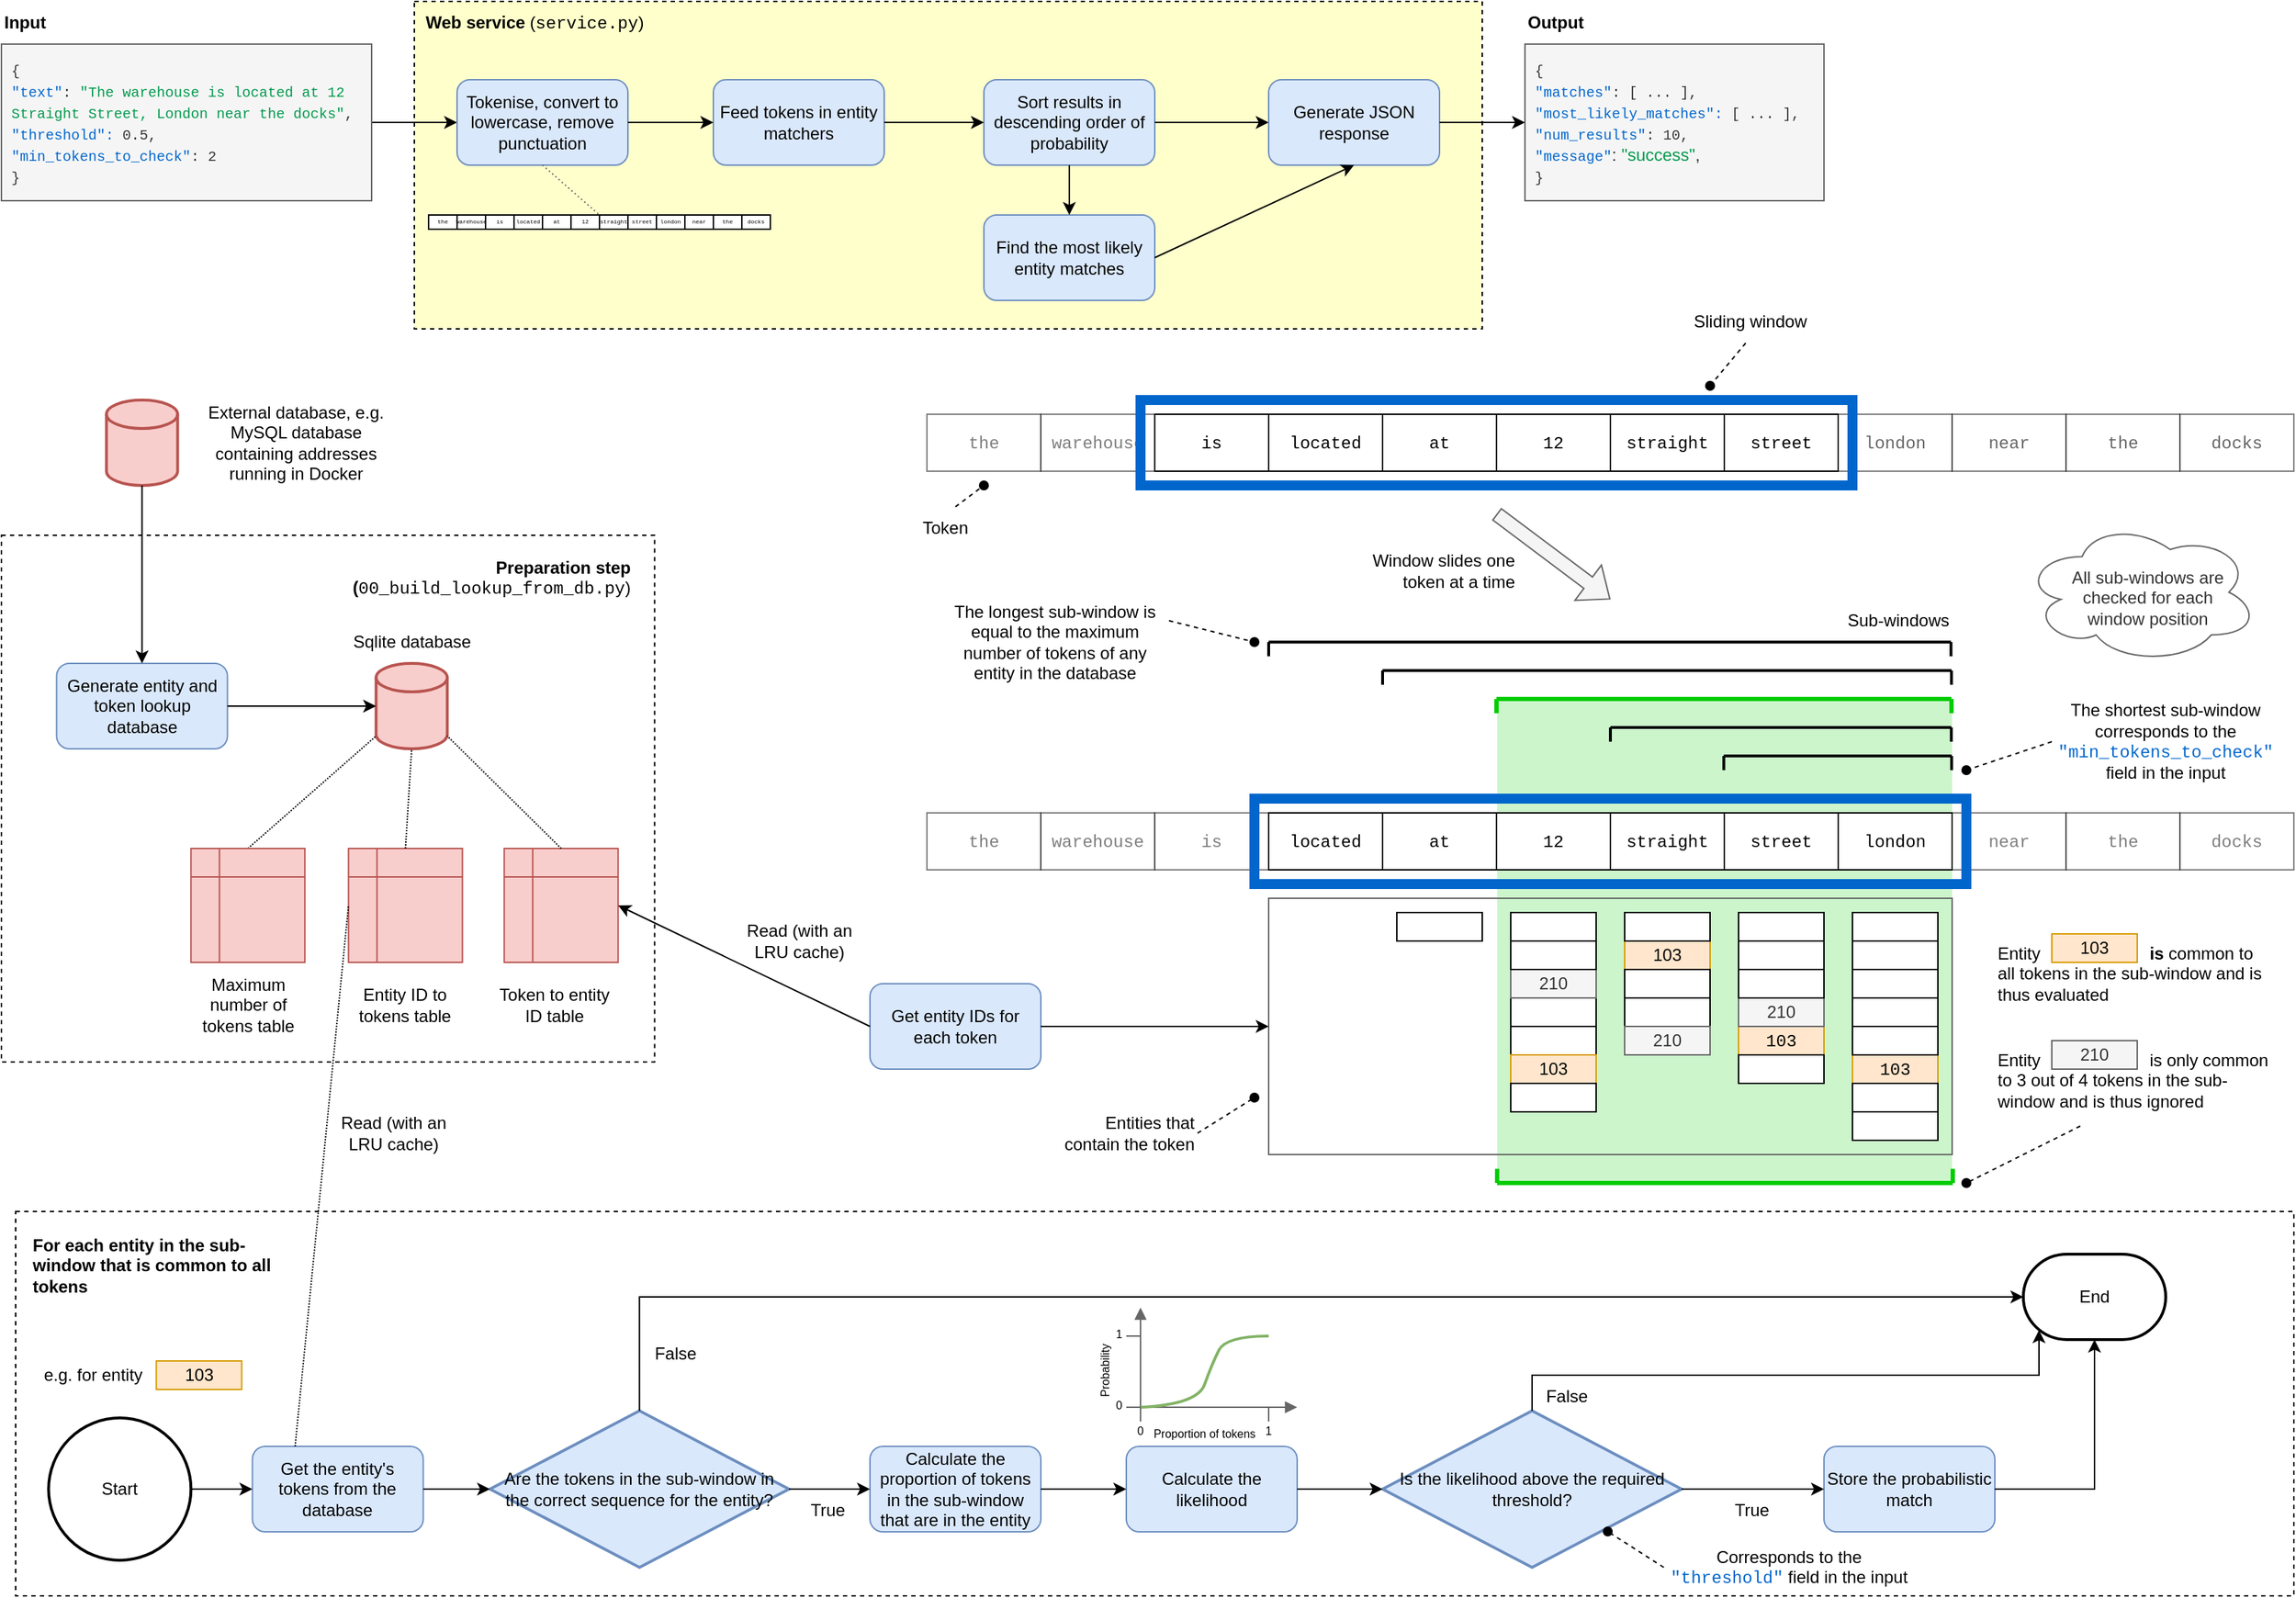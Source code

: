 <mxfile version="21.2.7" type="device">
  <diagram id="s3ajqU6_hN6JOdqz-PYY" name="Page-1">
    <mxGraphModel dx="370" dy="232" grid="1" gridSize="10" guides="1" tooltips="1" connect="1" arrows="1" fold="1" page="1" pageScale="1" pageWidth="1654" pageHeight="1169" math="0" shadow="0">
      <root>
        <mxCell id="0" />
        <mxCell id="1" parent="0" />
        <mxCell id="Gxz8XZ3srZawtTpm0HoM-239" value="" style="rounded=0;whiteSpace=wrap;html=1;fillColor=#00CC00;strokeColor=none;opacity=20;" parent="1" vertex="1">
          <mxGeometry x="1080.45" y="510" width="319.55" height="340" as="geometry" />
        </mxCell>
        <mxCell id="Gxz8XZ3srZawtTpm0HoM-189" value="" style="rounded=0;whiteSpace=wrap;html=1;fillColor=none;dashed=1;" parent="1" vertex="1">
          <mxGeometry x="40" y="870" width="1600" height="270" as="geometry" />
        </mxCell>
        <mxCell id="Gxz8XZ3srZawtTpm0HoM-154" value="" style="rounded=0;whiteSpace=wrap;html=1;fillColor=none;strokeColor=#666666;" parent="1" vertex="1">
          <mxGeometry x="920" y="650" width="480" height="180" as="geometry" />
        </mxCell>
        <mxCell id="Gxz8XZ3srZawtTpm0HoM-39" value="" style="rounded=0;whiteSpace=wrap;html=1;fillColor=none;dashed=1;" parent="1" vertex="1">
          <mxGeometry x="30.0" y="395" width="458.75" height="370" as="geometry" />
        </mxCell>
        <mxCell id="Gxz8XZ3srZawtTpm0HoM-36" value="" style="rounded=0;whiteSpace=wrap;html=1;fillColor=#FFFFCC;dashed=1;" parent="1" vertex="1">
          <mxGeometry x="320" y="20" width="750" height="230" as="geometry" />
        </mxCell>
        <mxCell id="Gxz8XZ3srZawtTpm0HoM-1" value="&lt;b&gt;Input&lt;/b&gt;" style="text;html=1;strokeColor=none;fillColor=none;align=left;verticalAlign=middle;whiteSpace=wrap;rounded=0;" parent="1" vertex="1">
          <mxGeometry x="30" y="20" width="60" height="30" as="geometry" />
        </mxCell>
        <mxCell id="Gxz8XZ3srZawtTpm0HoM-4" style="rounded=0;orthogonalLoop=1;jettySize=auto;html=1;exitX=1;exitY=0.5;exitDx=0;exitDy=0;entryX=0;entryY=0.5;entryDx=0;entryDy=0;" parent="1" source="Gxz8XZ3srZawtTpm0HoM-2" target="Gxz8XZ3srZawtTpm0HoM-3" edge="1">
          <mxGeometry relative="1" as="geometry" />
        </mxCell>
        <mxCell id="Gxz8XZ3srZawtTpm0HoM-2" value="&lt;font style=&quot;font-size: 10px;&quot; face=&quot;Courier New&quot;&gt;{&lt;br&gt;&lt;font color=&quot;#0066cc&quot;&gt;&quot;text&quot;&lt;/font&gt;: &lt;font color=&quot;#00994d&quot;&gt;&quot;The warehouse is located at 12 Straight Street, London near the docks&quot;&lt;/font&gt;, &lt;br&gt;&lt;font color=&quot;#0066cc&quot;&gt;&quot;threshold&quot;:&lt;/font&gt; 0.5, &lt;br&gt;&lt;font color=&quot;#0066cc&quot;&gt;&quot;min_tokens_to_check&quot;&lt;/font&gt;: 2&lt;br&gt;}&lt;/font&gt;" style="text;html=1;strokeColor=#666666;fillColor=#f5f5f5;align=left;verticalAlign=middle;whiteSpace=wrap;rounded=0;spacing=2;spacingLeft=5;spacingRight=5;fontColor=#333333;" parent="1" vertex="1">
          <mxGeometry x="30" y="50" width="260" height="110" as="geometry" />
        </mxCell>
        <mxCell id="Gxz8XZ3srZawtTpm0HoM-3" value="Tokenise, convert to lowercase, remove punctuation" style="rounded=1;whiteSpace=wrap;html=1;fillColor=#dae8fc;strokeColor=#6c8ebf;" parent="1" vertex="1">
          <mxGeometry x="350" y="75" width="120" height="60" as="geometry" />
        </mxCell>
        <mxCell id="Gxz8XZ3srZawtTpm0HoM-5" value="Feed tokens in entity matchers" style="rounded=1;whiteSpace=wrap;html=1;fillColor=#dae8fc;strokeColor=#6c8ebf;" parent="1" vertex="1">
          <mxGeometry x="530" y="75" width="120" height="60" as="geometry" />
        </mxCell>
        <mxCell id="Gxz8XZ3srZawtTpm0HoM-6" style="rounded=0;orthogonalLoop=1;jettySize=auto;html=1;entryX=0;entryY=0.5;entryDx=0;entryDy=0;exitX=1;exitY=0.5;exitDx=0;exitDy=0;" parent="1" source="Gxz8XZ3srZawtTpm0HoM-3" target="Gxz8XZ3srZawtTpm0HoM-5" edge="1">
          <mxGeometry relative="1" as="geometry">
            <mxPoint x="500" y="160" as="sourcePoint" />
            <mxPoint x="360" y="115" as="targetPoint" />
          </mxGeometry>
        </mxCell>
        <mxCell id="Gxz8XZ3srZawtTpm0HoM-7" value="Sort results in descending order of probability" style="rounded=1;whiteSpace=wrap;html=1;fillColor=#dae8fc;strokeColor=#6c8ebf;" parent="1" vertex="1">
          <mxGeometry x="720" y="75" width="120" height="60" as="geometry" />
        </mxCell>
        <mxCell id="Gxz8XZ3srZawtTpm0HoM-8" style="rounded=0;orthogonalLoop=1;jettySize=auto;html=1;entryX=0;entryY=0.5;entryDx=0;entryDy=0;exitX=1;exitY=0.5;exitDx=0;exitDy=0;" parent="1" source="Gxz8XZ3srZawtTpm0HoM-5" target="Gxz8XZ3srZawtTpm0HoM-7" edge="1">
          <mxGeometry relative="1" as="geometry">
            <mxPoint x="480" y="115" as="sourcePoint" />
            <mxPoint x="540" y="115" as="targetPoint" />
          </mxGeometry>
        </mxCell>
        <mxCell id="Gxz8XZ3srZawtTpm0HoM-9" value="Find the most likely entity matches" style="rounded=1;whiteSpace=wrap;html=1;fillColor=#dae8fc;strokeColor=#6c8ebf;" parent="1" vertex="1">
          <mxGeometry x="720" y="170" width="120" height="60" as="geometry" />
        </mxCell>
        <mxCell id="Gxz8XZ3srZawtTpm0HoM-10" style="rounded=0;orthogonalLoop=1;jettySize=auto;html=1;entryX=0.5;entryY=0;entryDx=0;entryDy=0;exitX=0.5;exitY=1;exitDx=0;exitDy=0;" parent="1" source="Gxz8XZ3srZawtTpm0HoM-7" target="Gxz8XZ3srZawtTpm0HoM-9" edge="1">
          <mxGeometry relative="1" as="geometry">
            <mxPoint x="660" y="115" as="sourcePoint" />
            <mxPoint x="730" y="115" as="targetPoint" />
          </mxGeometry>
        </mxCell>
        <mxCell id="Gxz8XZ3srZawtTpm0HoM-12" value="&lt;b&gt;Output&lt;/b&gt;" style="text;html=1;strokeColor=none;fillColor=none;align=left;verticalAlign=middle;whiteSpace=wrap;rounded=0;" parent="1" vertex="1">
          <mxGeometry x="1100" y="20" width="60" height="30" as="geometry" />
        </mxCell>
        <mxCell id="Gxz8XZ3srZawtTpm0HoM-13" value="&lt;font style=&quot;font-size: 10px;&quot; face=&quot;Courier New&quot;&gt;{&lt;br&gt;&lt;font color=&quot;#0066cc&quot;&gt;&quot;matches&quot;&lt;/font&gt;: [ ... ], &lt;br&gt;&lt;font color=&quot;#0066cc&quot;&gt;&quot;most_likely_matches&quot;:&lt;/font&gt; [ ... ], &lt;br&gt;&lt;font color=&quot;#0066cc&quot;&gt;&quot;num_results&quot;&lt;/font&gt;: 10,&lt;br&gt;&lt;/font&gt;&lt;font style=&quot;border-color: var(--border-color); font-family: &amp;quot;Courier New&amp;quot;; font-size: 10px;&quot; color=&quot;#0066cc&quot;&gt;&quot;message&quot;&lt;/font&gt;: &lt;font color=&quot;#00994d&quot;&gt;&quot;success&quot;&lt;/font&gt;,&lt;font style=&quot;font-size: 10px;&quot; face=&quot;Courier New&quot;&gt;&lt;br&gt;}&lt;/font&gt;" style="text;html=1;strokeColor=#666666;fillColor=#f5f5f5;align=left;verticalAlign=middle;whiteSpace=wrap;rounded=0;spacing=2;spacingLeft=5;spacingRight=5;fontColor=#333333;" parent="1" vertex="1">
          <mxGeometry x="1100" y="50" width="210" height="110" as="geometry" />
        </mxCell>
        <mxCell id="Gxz8XZ3srZawtTpm0HoM-14" style="rounded=0;orthogonalLoop=1;jettySize=auto;html=1;entryX=0;entryY=0.5;entryDx=0;entryDy=0;exitX=1;exitY=0.5;exitDx=0;exitDy=0;" parent="1" source="Gxz8XZ3srZawtTpm0HoM-7" target="Gxz8XZ3srZawtTpm0HoM-15" edge="1">
          <mxGeometry relative="1" as="geometry">
            <mxPoint x="850" y="160" as="sourcePoint" />
            <mxPoint x="730" y="115" as="targetPoint" />
          </mxGeometry>
        </mxCell>
        <mxCell id="Gxz8XZ3srZawtTpm0HoM-15" value="Generate JSON response" style="rounded=1;whiteSpace=wrap;html=1;fillColor=#dae8fc;strokeColor=#6c8ebf;" parent="1" vertex="1">
          <mxGeometry x="920" y="75" width="120" height="60" as="geometry" />
        </mxCell>
        <mxCell id="Gxz8XZ3srZawtTpm0HoM-16" style="rounded=0;orthogonalLoop=1;jettySize=auto;html=1;entryX=0.5;entryY=1;entryDx=0;entryDy=0;exitX=1;exitY=0.5;exitDx=0;exitDy=0;" parent="1" source="Gxz8XZ3srZawtTpm0HoM-9" target="Gxz8XZ3srZawtTpm0HoM-15" edge="1">
          <mxGeometry relative="1" as="geometry">
            <mxPoint x="790" y="145" as="sourcePoint" />
            <mxPoint x="790" y="180" as="targetPoint" />
          </mxGeometry>
        </mxCell>
        <mxCell id="Gxz8XZ3srZawtTpm0HoM-17" style="rounded=0;orthogonalLoop=1;jettySize=auto;html=1;entryX=0;entryY=0.5;entryDx=0;entryDy=0;exitX=1;exitY=0.5;exitDx=0;exitDy=0;" parent="1" source="Gxz8XZ3srZawtTpm0HoM-15" target="Gxz8XZ3srZawtTpm0HoM-13" edge="1">
          <mxGeometry relative="1" as="geometry">
            <mxPoint x="1060" y="50" as="sourcePoint" />
            <mxPoint x="930" y="115" as="targetPoint" />
          </mxGeometry>
        </mxCell>
        <mxCell id="Gxz8XZ3srZawtTpm0HoM-18" value="" style="strokeWidth=2;html=1;shape=mxgraph.flowchart.database;whiteSpace=wrap;fillColor=#f8cecc;strokeColor=#b85450;" parent="1" vertex="1">
          <mxGeometry x="103.75" y="300" width="50" height="60" as="geometry" />
        </mxCell>
        <mxCell id="Gxz8XZ3srZawtTpm0HoM-19" value="External database, e.g. MySQL database containing addresses running in Docker" style="text;html=1;strokeColor=none;fillColor=none;align=center;verticalAlign=middle;whiteSpace=wrap;rounded=0;" parent="1" vertex="1">
          <mxGeometry x="163.13" y="305" width="147.5" height="50" as="geometry" />
        </mxCell>
        <mxCell id="Gxz8XZ3srZawtTpm0HoM-20" value="Generate entity and token lookup database" style="rounded=1;whiteSpace=wrap;html=1;fillColor=#dae8fc;strokeColor=#6c8ebf;" parent="1" vertex="1">
          <mxGeometry x="68.75" y="485" width="120" height="60" as="geometry" />
        </mxCell>
        <mxCell id="Gxz8XZ3srZawtTpm0HoM-22" style="rounded=0;orthogonalLoop=1;jettySize=auto;html=1;exitX=0.5;exitY=1;exitDx=0;exitDy=0;entryX=0.5;entryY=0;entryDx=0;entryDy=0;exitPerimeter=0;" parent="1" source="Gxz8XZ3srZawtTpm0HoM-18" target="Gxz8XZ3srZawtTpm0HoM-20" edge="1">
          <mxGeometry relative="1" as="geometry">
            <mxPoint x="168.75" y="270" as="sourcePoint" />
            <mxPoint x="228.75" y="270" as="targetPoint" />
          </mxGeometry>
        </mxCell>
        <mxCell id="Gxz8XZ3srZawtTpm0HoM-23" value="" style="strokeWidth=2;html=1;shape=mxgraph.flowchart.database;whiteSpace=wrap;fillColor=#f8cecc;strokeColor=#b85450;" parent="1" vertex="1">
          <mxGeometry x="293.13" y="485" width="50" height="60" as="geometry" />
        </mxCell>
        <mxCell id="Gxz8XZ3srZawtTpm0HoM-24" style="rounded=0;orthogonalLoop=1;jettySize=auto;html=1;entryX=0;entryY=0.5;entryDx=0;entryDy=0;entryPerimeter=0;exitX=1;exitY=0.5;exitDx=0;exitDy=0;" parent="1" source="Gxz8XZ3srZawtTpm0HoM-20" target="Gxz8XZ3srZawtTpm0HoM-23" edge="1">
          <mxGeometry relative="1" as="geometry">
            <mxPoint x="233.13" y="515" as="sourcePoint" />
            <mxPoint x="143.13" y="525" as="targetPoint" />
          </mxGeometry>
        </mxCell>
        <mxCell id="Gxz8XZ3srZawtTpm0HoM-25" value="Sqlite database" style="text;html=1;strokeColor=none;fillColor=none;align=center;verticalAlign=middle;whiteSpace=wrap;rounded=0;" parent="1" vertex="1">
          <mxGeometry x="273.76" y="455" width="88.75" height="30" as="geometry" />
        </mxCell>
        <mxCell id="Gxz8XZ3srZawtTpm0HoM-33" style="edgeStyle=none;rounded=0;orthogonalLoop=1;jettySize=auto;html=1;exitX=0.5;exitY=0;exitDx=0;exitDy=0;entryX=0;entryY=0.85;entryDx=0;entryDy=0;entryPerimeter=0;endArrow=none;endFill=0;dashed=1;dashPattern=1 1;" parent="1" source="Gxz8XZ3srZawtTpm0HoM-27" target="Gxz8XZ3srZawtTpm0HoM-23" edge="1">
          <mxGeometry relative="1" as="geometry" />
        </mxCell>
        <mxCell id="Gxz8XZ3srZawtTpm0HoM-27" value="" style="shape=internalStorage;whiteSpace=wrap;html=1;backgroundOutline=1;fillColor=#f8cecc;strokeColor=#b85450;" parent="1" vertex="1">
          <mxGeometry x="163.13" y="615" width="80" height="80" as="geometry" />
        </mxCell>
        <mxCell id="Gxz8XZ3srZawtTpm0HoM-28" value="Maximum number of tokens table" style="text;html=1;strokeColor=none;fillColor=none;align=center;verticalAlign=middle;whiteSpace=wrap;rounded=0;" parent="1" vertex="1">
          <mxGeometry x="158.75" y="705" width="88.75" height="40" as="geometry" />
        </mxCell>
        <mxCell id="Gxz8XZ3srZawtTpm0HoM-29" value="" style="shape=internalStorage;whiteSpace=wrap;html=1;backgroundOutline=1;fillColor=#f8cecc;strokeColor=#b85450;" parent="1" vertex="1">
          <mxGeometry x="273.76" y="615" width="80" height="80" as="geometry" />
        </mxCell>
        <mxCell id="Gxz8XZ3srZawtTpm0HoM-30" value="Entity ID to tokens table" style="text;html=1;strokeColor=none;fillColor=none;align=center;verticalAlign=middle;whiteSpace=wrap;rounded=0;" parent="1" vertex="1">
          <mxGeometry x="269.39" y="705" width="88.75" height="40" as="geometry" />
        </mxCell>
        <mxCell id="Gxz8XZ3srZawtTpm0HoM-31" value="" style="shape=internalStorage;whiteSpace=wrap;html=1;backgroundOutline=1;fillColor=#f8cecc;strokeColor=#b85450;" parent="1" vertex="1">
          <mxGeometry x="383.13" y="615" width="80" height="80" as="geometry" />
        </mxCell>
        <mxCell id="Gxz8XZ3srZawtTpm0HoM-32" value="Token to entity ID table" style="text;html=1;strokeColor=none;fillColor=none;align=center;verticalAlign=middle;whiteSpace=wrap;rounded=0;" parent="1" vertex="1">
          <mxGeometry x="374.38" y="705" width="88.75" height="40" as="geometry" />
        </mxCell>
        <mxCell id="Gxz8XZ3srZawtTpm0HoM-34" style="edgeStyle=none;rounded=0;orthogonalLoop=1;jettySize=auto;html=1;exitX=0.5;exitY=0;exitDx=0;exitDy=0;entryX=0.5;entryY=1;entryDx=0;entryDy=0;entryPerimeter=0;endArrow=none;endFill=0;dashed=1;dashPattern=1 1;" parent="1" source="Gxz8XZ3srZawtTpm0HoM-29" target="Gxz8XZ3srZawtTpm0HoM-23" edge="1">
          <mxGeometry relative="1" as="geometry">
            <mxPoint x="213.13" y="625" as="sourcePoint" />
            <mxPoint x="303.13" y="546" as="targetPoint" />
          </mxGeometry>
        </mxCell>
        <mxCell id="Gxz8XZ3srZawtTpm0HoM-35" style="edgeStyle=none;rounded=0;orthogonalLoop=1;jettySize=auto;html=1;exitX=0.5;exitY=0;exitDx=0;exitDy=0;entryX=1;entryY=0.85;entryDx=0;entryDy=0;entryPerimeter=0;endArrow=none;endFill=0;dashed=1;dashPattern=1 1;" parent="1" source="Gxz8XZ3srZawtTpm0HoM-31" target="Gxz8XZ3srZawtTpm0HoM-23" edge="1">
          <mxGeometry relative="1" as="geometry">
            <mxPoint x="223.13" y="635" as="sourcePoint" />
            <mxPoint x="313.13" y="556" as="targetPoint" />
          </mxGeometry>
        </mxCell>
        <mxCell id="Gxz8XZ3srZawtTpm0HoM-37" value="&lt;b&gt;Web service&lt;/b&gt; (&lt;font face=&quot;Courier New&quot;&gt;service.py&lt;/font&gt;)" style="text;html=1;strokeColor=none;fillColor=none;align=left;verticalAlign=middle;whiteSpace=wrap;rounded=0;" parent="1" vertex="1">
          <mxGeometry x="326.26" y="20" width="180" height="30" as="geometry" />
        </mxCell>
        <mxCell id="Gxz8XZ3srZawtTpm0HoM-40" value="&lt;b&gt;Preparation step (&lt;/b&gt;&lt;font face=&quot;Courier New&quot;&gt;00_build_lookup_from_db.py&lt;/font&gt;)" style="text;html=1;strokeColor=none;fillColor=none;align=right;verticalAlign=middle;whiteSpace=wrap;rounded=0;" parent="1" vertex="1">
          <mxGeometry x="188.75" y="405" width="285.01" height="40" as="geometry" />
        </mxCell>
        <mxCell id="Gxz8XZ3srZawtTpm0HoM-42" value="&lt;font face=&quot;Courier New&quot;&gt;the&lt;/font&gt;" style="rounded=0;whiteSpace=wrap;html=1;opacity=50;textOpacity=50;" parent="1" vertex="1">
          <mxGeometry x="680" y="310" width="80" height="40" as="geometry" />
        </mxCell>
        <mxCell id="Gxz8XZ3srZawtTpm0HoM-43" value="&lt;font face=&quot;Courier New&quot;&gt;warehouse&lt;/font&gt;" style="rounded=0;whiteSpace=wrap;html=1;opacity=50;textOpacity=50;" parent="1" vertex="1">
          <mxGeometry x="760" y="310" width="80" height="40" as="geometry" />
        </mxCell>
        <mxCell id="Gxz8XZ3srZawtTpm0HoM-44" value="&lt;font face=&quot;Courier New&quot;&gt;is&lt;/font&gt;" style="rounded=0;whiteSpace=wrap;html=1;" parent="1" vertex="1">
          <mxGeometry x="840" y="310" width="80" height="40" as="geometry" />
        </mxCell>
        <mxCell id="Gxz8XZ3srZawtTpm0HoM-45" value="&lt;font face=&quot;Courier New&quot;&gt;located&lt;/font&gt;" style="rounded=0;whiteSpace=wrap;html=1;" parent="1" vertex="1">
          <mxGeometry x="920" y="310" width="80" height="40" as="geometry" />
        </mxCell>
        <mxCell id="Gxz8XZ3srZawtTpm0HoM-46" value="&lt;font face=&quot;Courier New&quot;&gt;at&lt;/font&gt;" style="rounded=0;whiteSpace=wrap;html=1;" parent="1" vertex="1">
          <mxGeometry x="1000" y="310" width="80" height="40" as="geometry" />
        </mxCell>
        <mxCell id="Gxz8XZ3srZawtTpm0HoM-47" value="&lt;font face=&quot;Courier New&quot;&gt;12&lt;/font&gt;" style="rounded=0;whiteSpace=wrap;html=1;" parent="1" vertex="1">
          <mxGeometry x="1080" y="310" width="80" height="40" as="geometry" />
        </mxCell>
        <mxCell id="Gxz8XZ3srZawtTpm0HoM-48" value="&lt;font face=&quot;Courier New&quot;&gt;straight&lt;/font&gt;" style="rounded=0;whiteSpace=wrap;html=1;" parent="1" vertex="1">
          <mxGeometry x="1160" y="310" width="80" height="40" as="geometry" />
        </mxCell>
        <mxCell id="Gxz8XZ3srZawtTpm0HoM-49" value="&lt;font face=&quot;Courier New&quot;&gt;street&lt;/font&gt;" style="rounded=0;whiteSpace=wrap;html=1;" parent="1" vertex="1">
          <mxGeometry x="1240" y="310" width="80" height="40" as="geometry" />
        </mxCell>
        <mxCell id="Gxz8XZ3srZawtTpm0HoM-50" value="&lt;font face=&quot;Courier New&quot;&gt;london&lt;/font&gt;" style="rounded=0;whiteSpace=wrap;html=1;opacity=50;textOpacity=60;" parent="1" vertex="1">
          <mxGeometry x="1320" y="310" width="80" height="40" as="geometry" />
        </mxCell>
        <mxCell id="Gxz8XZ3srZawtTpm0HoM-51" value="&lt;font face=&quot;Courier New&quot;&gt;near&lt;/font&gt;" style="rounded=0;whiteSpace=wrap;html=1;opacity=50;textOpacity=60;" parent="1" vertex="1">
          <mxGeometry x="1400" y="310" width="80" height="40" as="geometry" />
        </mxCell>
        <mxCell id="Gxz8XZ3srZawtTpm0HoM-53" value="&lt;font face=&quot;Courier New&quot;&gt;the&lt;/font&gt;" style="rounded=0;whiteSpace=wrap;html=1;opacity=50;textOpacity=60;" parent="1" vertex="1">
          <mxGeometry x="1480" y="310" width="80" height="40" as="geometry" />
        </mxCell>
        <mxCell id="Gxz8XZ3srZawtTpm0HoM-54" value="&lt;font face=&quot;Courier New&quot;&gt;docks&lt;/font&gt;" style="rounded=0;whiteSpace=wrap;html=1;opacity=50;textOpacity=60;" parent="1" vertex="1">
          <mxGeometry x="1560" y="310" width="80" height="40" as="geometry" />
        </mxCell>
        <mxCell id="Gxz8XZ3srZawtTpm0HoM-67" value="" style="group;fontSize=4;" parent="1" vertex="1" connectable="0">
          <mxGeometry x="330" y="170" width="240" height="10" as="geometry" />
        </mxCell>
        <mxCell id="Gxz8XZ3srZawtTpm0HoM-55" value="&lt;font face=&quot;Courier New&quot; style=&quot;font-size: 4px;&quot;&gt;the&lt;/font&gt;" style="rounded=0;whiteSpace=wrap;html=1;fontSize=4;" parent="Gxz8XZ3srZawtTpm0HoM-67" vertex="1">
          <mxGeometry width="20.0" height="10" as="geometry" />
        </mxCell>
        <mxCell id="Gxz8XZ3srZawtTpm0HoM-56" value="&lt;font face=&quot;Courier New&quot; style=&quot;font-size: 4px;&quot;&gt;warehouse&lt;/font&gt;" style="rounded=0;whiteSpace=wrap;html=1;fontSize=4;" parent="Gxz8XZ3srZawtTpm0HoM-67" vertex="1">
          <mxGeometry x="20.0" width="20.0" height="10" as="geometry" />
        </mxCell>
        <mxCell id="Gxz8XZ3srZawtTpm0HoM-57" value="&lt;font face=&quot;Courier New&quot; style=&quot;font-size: 4px;&quot;&gt;is&lt;/font&gt;" style="rounded=0;whiteSpace=wrap;html=1;fontSize=4;" parent="Gxz8XZ3srZawtTpm0HoM-67" vertex="1">
          <mxGeometry x="40.0" width="20.0" height="10" as="geometry" />
        </mxCell>
        <mxCell id="Gxz8XZ3srZawtTpm0HoM-58" value="&lt;font face=&quot;Courier New&quot; style=&quot;font-size: 4px;&quot;&gt;located&lt;/font&gt;" style="rounded=0;whiteSpace=wrap;html=1;fontSize=4;" parent="Gxz8XZ3srZawtTpm0HoM-67" vertex="1">
          <mxGeometry x="60.0" width="20.0" height="10" as="geometry" />
        </mxCell>
        <mxCell id="Gxz8XZ3srZawtTpm0HoM-59" value="&lt;font face=&quot;Courier New&quot; style=&quot;font-size: 4px;&quot;&gt;at&lt;/font&gt;" style="rounded=0;whiteSpace=wrap;html=1;fontSize=4;" parent="Gxz8XZ3srZawtTpm0HoM-67" vertex="1">
          <mxGeometry x="80.0" width="20.0" height="10" as="geometry" />
        </mxCell>
        <mxCell id="Gxz8XZ3srZawtTpm0HoM-60" value="&lt;font face=&quot;Courier New&quot; style=&quot;font-size: 4px;&quot;&gt;12&lt;/font&gt;" style="rounded=0;whiteSpace=wrap;html=1;fontSize=4;" parent="Gxz8XZ3srZawtTpm0HoM-67" vertex="1">
          <mxGeometry x="100.0" width="20.0" height="10" as="geometry" />
        </mxCell>
        <mxCell id="Gxz8XZ3srZawtTpm0HoM-61" value="&lt;font face=&quot;Courier New&quot; style=&quot;font-size: 4px;&quot;&gt;straight&lt;/font&gt;" style="rounded=0;whiteSpace=wrap;html=1;fontSize=4;" parent="Gxz8XZ3srZawtTpm0HoM-67" vertex="1">
          <mxGeometry x="120.0" width="20.0" height="10" as="geometry" />
        </mxCell>
        <mxCell id="Gxz8XZ3srZawtTpm0HoM-62" value="&lt;font face=&quot;Courier New&quot; style=&quot;font-size: 4px;&quot;&gt;street&lt;/font&gt;" style="rounded=0;whiteSpace=wrap;html=1;fontSize=4;" parent="Gxz8XZ3srZawtTpm0HoM-67" vertex="1">
          <mxGeometry x="140.0" width="20.0" height="10" as="geometry" />
        </mxCell>
        <mxCell id="Gxz8XZ3srZawtTpm0HoM-63" value="&lt;font face=&quot;Courier New&quot; style=&quot;font-size: 4px;&quot;&gt;london&lt;/font&gt;" style="rounded=0;whiteSpace=wrap;html=1;fontSize=4;" parent="Gxz8XZ3srZawtTpm0HoM-67" vertex="1">
          <mxGeometry x="160.0" width="20.0" height="10" as="geometry" />
        </mxCell>
        <mxCell id="Gxz8XZ3srZawtTpm0HoM-64" value="&lt;font face=&quot;Courier New&quot; style=&quot;font-size: 4px;&quot;&gt;near&lt;/font&gt;" style="rounded=0;whiteSpace=wrap;html=1;fontSize=4;" parent="Gxz8XZ3srZawtTpm0HoM-67" vertex="1">
          <mxGeometry x="180" width="20.0" height="10" as="geometry" />
        </mxCell>
        <mxCell id="Gxz8XZ3srZawtTpm0HoM-65" value="&lt;font face=&quot;Courier New&quot; style=&quot;font-size: 4px;&quot;&gt;the&lt;/font&gt;" style="rounded=0;whiteSpace=wrap;html=1;fontSize=4;" parent="Gxz8XZ3srZawtTpm0HoM-67" vertex="1">
          <mxGeometry x="200.0" width="20.0" height="10" as="geometry" />
        </mxCell>
        <mxCell id="Gxz8XZ3srZawtTpm0HoM-66" value="&lt;font face=&quot;Courier New&quot; style=&quot;font-size: 4px;&quot;&gt;docks&lt;/font&gt;" style="rounded=0;whiteSpace=wrap;html=1;fontSize=4;" parent="Gxz8XZ3srZawtTpm0HoM-67" vertex="1">
          <mxGeometry x="220.0" width="20.0" height="10" as="geometry" />
        </mxCell>
        <mxCell id="Gxz8XZ3srZawtTpm0HoM-71" style="rounded=0;orthogonalLoop=1;jettySize=auto;html=1;entryX=0;entryY=0;entryDx=0;entryDy=0;exitX=0.5;exitY=1;exitDx=0;exitDy=0;endArrow=none;endFill=0;dashed=1;dashPattern=1 2;strokeColor=#666666;" parent="1" source="Gxz8XZ3srZawtTpm0HoM-3" target="Gxz8XZ3srZawtTpm0HoM-61" edge="1">
          <mxGeometry relative="1" as="geometry">
            <mxPoint x="480" y="115" as="sourcePoint" />
            <mxPoint x="540" y="115" as="targetPoint" />
          </mxGeometry>
        </mxCell>
        <mxCell id="Gxz8XZ3srZawtTpm0HoM-72" value="&lt;font face=&quot;Courier New&quot;&gt;the&lt;/font&gt;" style="rounded=0;whiteSpace=wrap;html=1;textOpacity=50;opacity=50;" parent="1" vertex="1">
          <mxGeometry x="680" y="590" width="80" height="40" as="geometry" />
        </mxCell>
        <mxCell id="Gxz8XZ3srZawtTpm0HoM-73" value="&lt;font face=&quot;Courier New&quot;&gt;warehouse&lt;/font&gt;" style="rounded=0;whiteSpace=wrap;html=1;textOpacity=50;opacity=50;" parent="1" vertex="1">
          <mxGeometry x="760" y="590" width="80" height="40" as="geometry" />
        </mxCell>
        <mxCell id="Gxz8XZ3srZawtTpm0HoM-74" value="&lt;font face=&quot;Courier New&quot;&gt;is&lt;/font&gt;" style="rounded=0;whiteSpace=wrap;html=1;textOpacity=50;opacity=50;" parent="1" vertex="1">
          <mxGeometry x="840" y="590" width="80" height="40" as="geometry" />
        </mxCell>
        <mxCell id="Gxz8XZ3srZawtTpm0HoM-75" value="&lt;font face=&quot;Courier New&quot;&gt;located&lt;/font&gt;" style="rounded=0;whiteSpace=wrap;html=1;" parent="1" vertex="1">
          <mxGeometry x="920" y="590" width="80" height="40" as="geometry" />
        </mxCell>
        <mxCell id="Gxz8XZ3srZawtTpm0HoM-76" value="&lt;font face=&quot;Courier New&quot;&gt;at&lt;/font&gt;" style="rounded=0;whiteSpace=wrap;html=1;" parent="1" vertex="1">
          <mxGeometry x="1000" y="590" width="80" height="40" as="geometry" />
        </mxCell>
        <mxCell id="Gxz8XZ3srZawtTpm0HoM-77" value="&lt;font face=&quot;Courier New&quot;&gt;12&lt;/font&gt;" style="rounded=0;whiteSpace=wrap;html=1;" parent="1" vertex="1">
          <mxGeometry x="1080" y="590" width="80" height="40" as="geometry" />
        </mxCell>
        <mxCell id="Gxz8XZ3srZawtTpm0HoM-78" value="&lt;font face=&quot;Courier New&quot;&gt;straight&lt;/font&gt;" style="rounded=0;whiteSpace=wrap;html=1;" parent="1" vertex="1">
          <mxGeometry x="1160" y="590" width="80" height="40" as="geometry" />
        </mxCell>
        <mxCell id="Gxz8XZ3srZawtTpm0HoM-79" value="&lt;font face=&quot;Courier New&quot;&gt;street&lt;/font&gt;" style="rounded=0;whiteSpace=wrap;html=1;" parent="1" vertex="1">
          <mxGeometry x="1240" y="590" width="80" height="40" as="geometry" />
        </mxCell>
        <mxCell id="Gxz8XZ3srZawtTpm0HoM-80" value="&lt;font face=&quot;Courier New&quot;&gt;london&lt;/font&gt;" style="rounded=0;whiteSpace=wrap;html=1;" parent="1" vertex="1">
          <mxGeometry x="1320" y="590" width="80" height="40" as="geometry" />
        </mxCell>
        <mxCell id="Gxz8XZ3srZawtTpm0HoM-81" value="&lt;font face=&quot;Courier New&quot;&gt;near&lt;/font&gt;" style="rounded=0;whiteSpace=wrap;html=1;textOpacity=50;opacity=50;" parent="1" vertex="1">
          <mxGeometry x="1400" y="590" width="80" height="40" as="geometry" />
        </mxCell>
        <mxCell id="Gxz8XZ3srZawtTpm0HoM-82" value="&lt;font face=&quot;Courier New&quot;&gt;the&lt;/font&gt;" style="rounded=0;whiteSpace=wrap;html=1;textOpacity=50;opacity=50;" parent="1" vertex="1">
          <mxGeometry x="1480" y="590" width="80" height="40" as="geometry" />
        </mxCell>
        <mxCell id="Gxz8XZ3srZawtTpm0HoM-83" value="&lt;font face=&quot;Courier New&quot;&gt;docks&lt;/font&gt;" style="rounded=0;whiteSpace=wrap;html=1;textOpacity=50;opacity=50;" parent="1" vertex="1">
          <mxGeometry x="1560" y="590" width="80" height="40" as="geometry" />
        </mxCell>
        <mxCell id="Gxz8XZ3srZawtTpm0HoM-85" value="" style="rounded=0;whiteSpace=wrap;html=1;fillColor=none;strokeColor=#0066CC;strokeWidth=7;" parent="1" vertex="1">
          <mxGeometry x="830" y="300" width="500" height="60" as="geometry" />
        </mxCell>
        <mxCell id="Gxz8XZ3srZawtTpm0HoM-86" value="" style="shape=flexArrow;endArrow=classic;html=1;rounded=0;fillColor=#f5f5f5;strokeColor=#666666;" parent="1" edge="1">
          <mxGeometry width="50" height="50" relative="1" as="geometry">
            <mxPoint x="1080" y="380" as="sourcePoint" />
            <mxPoint x="1160" y="440" as="targetPoint" />
          </mxGeometry>
        </mxCell>
        <mxCell id="Gxz8XZ3srZawtTpm0HoM-87" value="" style="rounded=0;whiteSpace=wrap;html=1;fillColor=none;strokeColor=#0066CC;strokeWidth=7;" parent="1" vertex="1">
          <mxGeometry x="910" y="580" width="500" height="60" as="geometry" />
        </mxCell>
        <mxCell id="Gxz8XZ3srZawtTpm0HoM-88" value="Sliding window" style="text;html=1;strokeColor=none;fillColor=none;align=right;verticalAlign=middle;whiteSpace=wrap;rounded=0;" parent="1" vertex="1">
          <mxGeometry x="1210" y="230" width="90" height="30" as="geometry" />
        </mxCell>
        <mxCell id="Gxz8XZ3srZawtTpm0HoM-94" value="" style="endArrow=none;html=1;rounded=0;strokeWidth=2;" parent="1" edge="1">
          <mxGeometry width="50" height="50" relative="1" as="geometry">
            <mxPoint x="1239.66" y="550" as="sourcePoint" />
            <mxPoint x="1399.66" y="550" as="targetPoint" />
          </mxGeometry>
        </mxCell>
        <mxCell id="Gxz8XZ3srZawtTpm0HoM-95" value="" style="endArrow=none;html=1;rounded=0;strokeWidth=2;" parent="1" edge="1">
          <mxGeometry width="50" height="50" relative="1" as="geometry">
            <mxPoint x="1399.66" y="560" as="sourcePoint" />
            <mxPoint x="1399.66" y="550" as="targetPoint" />
          </mxGeometry>
        </mxCell>
        <mxCell id="Gxz8XZ3srZawtTpm0HoM-96" value="" style="endArrow=none;html=1;rounded=0;strokeWidth=2;" parent="1" edge="1">
          <mxGeometry width="50" height="50" relative="1" as="geometry">
            <mxPoint x="1239.66" y="560" as="sourcePoint" />
            <mxPoint x="1239.66" y="550" as="targetPoint" />
          </mxGeometry>
        </mxCell>
        <mxCell id="Gxz8XZ3srZawtTpm0HoM-97" value="" style="endArrow=none;html=1;rounded=0;strokeWidth=2;" parent="1" edge="1">
          <mxGeometry width="50" height="50" relative="1" as="geometry">
            <mxPoint x="1160" y="530" as="sourcePoint" />
            <mxPoint x="1399.41" y="530" as="targetPoint" />
          </mxGeometry>
        </mxCell>
        <mxCell id="Gxz8XZ3srZawtTpm0HoM-98" value="" style="endArrow=none;html=1;rounded=0;strokeWidth=2;" parent="1" edge="1">
          <mxGeometry width="50" height="50" relative="1" as="geometry">
            <mxPoint x="1399.41" y="540" as="sourcePoint" />
            <mxPoint x="1399.41" y="530" as="targetPoint" />
          </mxGeometry>
        </mxCell>
        <mxCell id="Gxz8XZ3srZawtTpm0HoM-99" value="" style="endArrow=none;html=1;rounded=0;strokeWidth=2;" parent="1" edge="1">
          <mxGeometry width="50" height="50" relative="1" as="geometry">
            <mxPoint x="1160" y="540" as="sourcePoint" />
            <mxPoint x="1160" y="530" as="targetPoint" />
          </mxGeometry>
        </mxCell>
        <mxCell id="Gxz8XZ3srZawtTpm0HoM-100" value="" style="endArrow=none;html=1;rounded=0;strokeWidth=3;strokeColor=#00CC00;" parent="1" edge="1">
          <mxGeometry width="50" height="50" relative="1" as="geometry">
            <mxPoint x="1080" y="510" as="sourcePoint" />
            <mxPoint x="1399.55" y="510" as="targetPoint" />
          </mxGeometry>
        </mxCell>
        <mxCell id="Gxz8XZ3srZawtTpm0HoM-101" value="" style="endArrow=none;html=1;rounded=0;strokeWidth=3;strokeColor=#00CC00;" parent="1" edge="1">
          <mxGeometry width="50" height="50" relative="1" as="geometry">
            <mxPoint x="1399.55" y="520" as="sourcePoint" />
            <mxPoint x="1399.55" y="510" as="targetPoint" />
          </mxGeometry>
        </mxCell>
        <mxCell id="Gxz8XZ3srZawtTpm0HoM-102" value="" style="endArrow=none;html=1;rounded=0;strokeWidth=3;strokeColor=#00CC00;" parent="1" edge="1">
          <mxGeometry width="50" height="50" relative="1" as="geometry">
            <mxPoint x="1080" y="520" as="sourcePoint" />
            <mxPoint x="1080" y="510" as="targetPoint" />
          </mxGeometry>
        </mxCell>
        <mxCell id="Gxz8XZ3srZawtTpm0HoM-103" value="" style="endArrow=none;html=1;rounded=0;strokeWidth=2;" parent="1" edge="1">
          <mxGeometry width="50" height="50" relative="1" as="geometry">
            <mxPoint x="1000" y="490" as="sourcePoint" />
            <mxPoint x="1399.55" y="490" as="targetPoint" />
          </mxGeometry>
        </mxCell>
        <mxCell id="Gxz8XZ3srZawtTpm0HoM-104" value="" style="endArrow=none;html=1;rounded=0;strokeWidth=2;" parent="1" edge="1">
          <mxGeometry width="50" height="50" relative="1" as="geometry">
            <mxPoint x="1399.55" y="500" as="sourcePoint" />
            <mxPoint x="1399.55" y="490" as="targetPoint" />
          </mxGeometry>
        </mxCell>
        <mxCell id="Gxz8XZ3srZawtTpm0HoM-105" value="" style="endArrow=none;html=1;rounded=0;strokeWidth=2;" parent="1" edge="1">
          <mxGeometry width="50" height="50" relative="1" as="geometry">
            <mxPoint x="1000" y="500" as="sourcePoint" />
            <mxPoint x="1000" y="490" as="targetPoint" />
          </mxGeometry>
        </mxCell>
        <mxCell id="Gxz8XZ3srZawtTpm0HoM-106" value="" style="endArrow=none;html=1;rounded=0;strokeWidth=2;" parent="1" edge="1">
          <mxGeometry width="50" height="50" relative="1" as="geometry">
            <mxPoint x="920" y="470" as="sourcePoint" />
            <mxPoint x="1399.2" y="470" as="targetPoint" />
          </mxGeometry>
        </mxCell>
        <mxCell id="Gxz8XZ3srZawtTpm0HoM-107" value="" style="endArrow=none;html=1;rounded=0;strokeWidth=2;" parent="1" edge="1">
          <mxGeometry width="50" height="50" relative="1" as="geometry">
            <mxPoint x="1399.2" y="480" as="sourcePoint" />
            <mxPoint x="1399.2" y="470" as="targetPoint" />
          </mxGeometry>
        </mxCell>
        <mxCell id="Gxz8XZ3srZawtTpm0HoM-108" value="" style="endArrow=none;html=1;rounded=0;strokeWidth=2;" parent="1" edge="1">
          <mxGeometry width="50" height="50" relative="1" as="geometry">
            <mxPoint x="920" y="480" as="sourcePoint" />
            <mxPoint x="920" y="470" as="targetPoint" />
          </mxGeometry>
        </mxCell>
        <mxCell id="Gxz8XZ3srZawtTpm0HoM-109" value="Sub-windows" style="text;html=1;strokeColor=none;fillColor=none;align=right;verticalAlign=middle;whiteSpace=wrap;rounded=0;" parent="1" vertex="1">
          <mxGeometry x="1300" y="440" width="100" height="30" as="geometry" />
        </mxCell>
        <mxCell id="Gxz8XZ3srZawtTpm0HoM-110" value="&lt;font face=&quot;Courier New&quot;&gt;103&lt;/font&gt;" style="rounded=0;whiteSpace=wrap;html=1;fillColor=#ffe6cc;strokeColor=#d79b00;" parent="1" vertex="1">
          <mxGeometry x="1330" y="760" width="60" height="20" as="geometry" />
        </mxCell>
        <mxCell id="Gxz8XZ3srZawtTpm0HoM-111" value="" style="rounded=0;whiteSpace=wrap;html=1;" parent="1" vertex="1">
          <mxGeometry x="1330" y="680" width="60" height="20" as="geometry" />
        </mxCell>
        <mxCell id="Gxz8XZ3srZawtTpm0HoM-112" value="" style="rounded=0;whiteSpace=wrap;html=1;" parent="1" vertex="1">
          <mxGeometry x="1330" y="700" width="60" height="20" as="geometry" />
        </mxCell>
        <mxCell id="Gxz8XZ3srZawtTpm0HoM-113" value="" style="rounded=0;whiteSpace=wrap;html=1;" parent="1" vertex="1">
          <mxGeometry x="1330" y="720" width="60" height="20" as="geometry" />
        </mxCell>
        <mxCell id="Gxz8XZ3srZawtTpm0HoM-115" value="" style="rounded=0;whiteSpace=wrap;html=1;" parent="1" vertex="1">
          <mxGeometry x="1330" y="660" width="60" height="20" as="geometry" />
        </mxCell>
        <mxCell id="Gxz8XZ3srZawtTpm0HoM-116" value="" style="rounded=0;whiteSpace=wrap;html=1;" parent="1" vertex="1">
          <mxGeometry x="1330" y="780" width="60" height="20" as="geometry" />
        </mxCell>
        <mxCell id="Gxz8XZ3srZawtTpm0HoM-117" value="" style="rounded=0;whiteSpace=wrap;html=1;" parent="1" vertex="1">
          <mxGeometry x="1330" y="800" width="60" height="20" as="geometry" />
        </mxCell>
        <mxCell id="Gxz8XZ3srZawtTpm0HoM-118" value="Entities that contain the token" style="text;html=1;strokeColor=none;fillColor=none;align=right;verticalAlign=middle;whiteSpace=wrap;rounded=0;" parent="1" vertex="1">
          <mxGeometry x="770" y="800" width="100" height="30" as="geometry" />
        </mxCell>
        <mxCell id="Gxz8XZ3srZawtTpm0HoM-119" value="&lt;font face=&quot;Courier New&quot;&gt;103&lt;/font&gt;" style="rounded=0;whiteSpace=wrap;html=1;fillColor=#ffe6cc;strokeColor=#d79b00;" parent="1" vertex="1">
          <mxGeometry x="1250" y="740" width="60" height="20" as="geometry" />
        </mxCell>
        <mxCell id="Gxz8XZ3srZawtTpm0HoM-120" value="" style="rounded=0;whiteSpace=wrap;html=1;" parent="1" vertex="1">
          <mxGeometry x="1250" y="680" width="60" height="20" as="geometry" />
        </mxCell>
        <mxCell id="Gxz8XZ3srZawtTpm0HoM-122" value="210" style="rounded=0;whiteSpace=wrap;html=1;fillColor=#f5f5f5;strokeColor=#666666;fontColor=#333333;" parent="1" vertex="1">
          <mxGeometry x="1250" y="720" width="60" height="20" as="geometry" />
        </mxCell>
        <mxCell id="Gxz8XZ3srZawtTpm0HoM-124" value="" style="rounded=0;whiteSpace=wrap;html=1;" parent="1" vertex="1">
          <mxGeometry x="1250" y="660" width="60" height="20" as="geometry" />
        </mxCell>
        <mxCell id="Gxz8XZ3srZawtTpm0HoM-125" value="" style="rounded=0;whiteSpace=wrap;html=1;" parent="1" vertex="1">
          <mxGeometry x="1250" y="760" width="60" height="20" as="geometry" />
        </mxCell>
        <mxCell id="Gxz8XZ3srZawtTpm0HoM-128" value="103" style="rounded=0;whiteSpace=wrap;html=1;fillColor=#ffe6cc;strokeColor=#d79b00;" parent="1" vertex="1">
          <mxGeometry x="1170" y="680" width="60" height="20" as="geometry" />
        </mxCell>
        <mxCell id="Gxz8XZ3srZawtTpm0HoM-129" value="" style="rounded=0;whiteSpace=wrap;html=1;" parent="1" vertex="1">
          <mxGeometry x="1170" y="720" width="60" height="20" as="geometry" />
        </mxCell>
        <mxCell id="Gxz8XZ3srZawtTpm0HoM-131" value="" style="rounded=0;whiteSpace=wrap;html=1;" parent="1" vertex="1">
          <mxGeometry x="1170" y="660" width="60" height="20" as="geometry" />
        </mxCell>
        <mxCell id="Gxz8XZ3srZawtTpm0HoM-132" value="210" style="rounded=0;whiteSpace=wrap;html=1;fillColor=#f5f5f5;strokeColor=#666666;fontColor=#333333;" parent="1" vertex="1">
          <mxGeometry x="1170" y="740" width="60" height="20" as="geometry" />
        </mxCell>
        <mxCell id="Gxz8XZ3srZawtTpm0HoM-133" value="" style="rounded=0;whiteSpace=wrap;html=1;" parent="1" vertex="1">
          <mxGeometry x="1250" y="700" width="60" height="20" as="geometry" />
        </mxCell>
        <mxCell id="Gxz8XZ3srZawtTpm0HoM-134" value="" style="rounded=0;whiteSpace=wrap;html=1;" parent="1" vertex="1">
          <mxGeometry x="1330" y="740" width="60" height="20" as="geometry" />
        </mxCell>
        <mxCell id="Gxz8XZ3srZawtTpm0HoM-135" value="" style="rounded=0;whiteSpace=wrap;html=1;" parent="1" vertex="1">
          <mxGeometry x="1170" y="700" width="60" height="20" as="geometry" />
        </mxCell>
        <mxCell id="Gxz8XZ3srZawtTpm0HoM-137" value="" style="rounded=0;whiteSpace=wrap;html=1;" parent="1" vertex="1">
          <mxGeometry x="1090" y="720" width="60" height="20" as="geometry" />
        </mxCell>
        <mxCell id="Gxz8XZ3srZawtTpm0HoM-138" value="" style="rounded=0;whiteSpace=wrap;html=1;" parent="1" vertex="1">
          <mxGeometry x="1090" y="660" width="60" height="20" as="geometry" />
        </mxCell>
        <mxCell id="Gxz8XZ3srZawtTpm0HoM-139" value="" style="rounded=0;whiteSpace=wrap;html=1;" parent="1" vertex="1">
          <mxGeometry x="1090" y="740" width="60" height="20" as="geometry" />
        </mxCell>
        <mxCell id="Gxz8XZ3srZawtTpm0HoM-140" value="210" style="rounded=0;whiteSpace=wrap;html=1;fillColor=#f5f5f5;strokeColor=#666666;fontColor=#333333;" parent="1" vertex="1">
          <mxGeometry x="1090" y="700" width="60" height="20" as="geometry" />
        </mxCell>
        <mxCell id="Gxz8XZ3srZawtTpm0HoM-141" value="103" style="rounded=0;whiteSpace=wrap;html=1;fillColor=#ffe6cc;strokeColor=#d79b00;" parent="1" vertex="1">
          <mxGeometry x="1090" y="760" width="60" height="20" as="geometry" />
        </mxCell>
        <mxCell id="Gxz8XZ3srZawtTpm0HoM-142" value="" style="rounded=0;whiteSpace=wrap;html=1;" parent="1" vertex="1">
          <mxGeometry x="1090" y="780" width="60" height="20" as="geometry" />
        </mxCell>
        <mxCell id="Gxz8XZ3srZawtTpm0HoM-143" value="" style="rounded=0;whiteSpace=wrap;html=1;" parent="1" vertex="1">
          <mxGeometry x="1090" y="680" width="60" height="20" as="geometry" />
        </mxCell>
        <mxCell id="Gxz8XZ3srZawtTpm0HoM-146" value="" style="rounded=0;whiteSpace=wrap;html=1;" parent="1" vertex="1">
          <mxGeometry x="1010" y="660" width="60" height="20" as="geometry" />
        </mxCell>
        <mxCell id="Gxz8XZ3srZawtTpm0HoM-156" value="Get entity IDs for each token" style="rounded=1;whiteSpace=wrap;html=1;fillColor=#dae8fc;strokeColor=#6c8ebf;" parent="1" vertex="1">
          <mxGeometry x="640" y="710" width="120" height="60" as="geometry" />
        </mxCell>
        <mxCell id="Gxz8XZ3srZawtTpm0HoM-157" style="rounded=0;orthogonalLoop=1;jettySize=auto;html=1;entryX=1;entryY=0.5;entryDx=0;entryDy=0;exitX=0;exitY=0.5;exitDx=0;exitDy=0;" parent="1" source="Gxz8XZ3srZawtTpm0HoM-156" target="Gxz8XZ3srZawtTpm0HoM-31" edge="1">
          <mxGeometry relative="1" as="geometry">
            <mxPoint x="339" y="720" as="sourcePoint" />
            <mxPoint x="443" y="720" as="targetPoint" />
          </mxGeometry>
        </mxCell>
        <mxCell id="Gxz8XZ3srZawtTpm0HoM-158" value="Read (with an LRU cache)" style="text;html=1;strokeColor=none;fillColor=none;align=center;verticalAlign=middle;whiteSpace=wrap;rounded=0;" parent="1" vertex="1">
          <mxGeometry x="545.63" y="665" width="88.75" height="30" as="geometry" />
        </mxCell>
        <mxCell id="Gxz8XZ3srZawtTpm0HoM-159" style="rounded=0;orthogonalLoop=1;jettySize=auto;html=1;exitX=1;exitY=0.5;exitDx=0;exitDy=0;entryX=0;entryY=0.5;entryDx=0;entryDy=0;" parent="1" source="Gxz8XZ3srZawtTpm0HoM-156" target="Gxz8XZ3srZawtTpm0HoM-154" edge="1">
          <mxGeometry relative="1" as="geometry">
            <mxPoint x="717" y="720" as="sourcePoint" />
            <mxPoint x="890" y="730" as="targetPoint" />
          </mxGeometry>
        </mxCell>
        <mxCell id="Gxz8XZ3srZawtTpm0HoM-160" value="Are the tokens in the sub-window in the correct sequence for the entity?" style="strokeWidth=2;html=1;shape=mxgraph.flowchart.decision;whiteSpace=wrap;fillColor=#dae8fc;strokeColor=#6c8ebf;" parent="1" vertex="1">
          <mxGeometry x="373.13" y="1010" width="210" height="110" as="geometry" />
        </mxCell>
        <mxCell id="Gxz8XZ3srZawtTpm0HoM-162" value="Get the entity&#39;s tokens from the database" style="rounded=1;whiteSpace=wrap;html=1;fillColor=#dae8fc;strokeColor=#6c8ebf;" parent="1" vertex="1">
          <mxGeometry x="206.26" y="1035" width="120" height="60" as="geometry" />
        </mxCell>
        <mxCell id="Gxz8XZ3srZawtTpm0HoM-163" style="rounded=0;orthogonalLoop=1;jettySize=auto;html=1;entryX=0;entryY=0.5;entryDx=0;entryDy=0;exitX=0.25;exitY=0;exitDx=0;exitDy=0;endArrow=none;endFill=0;dashed=1;dashPattern=1 1;" parent="1" source="Gxz8XZ3srZawtTpm0HoM-162" target="Gxz8XZ3srZawtTpm0HoM-29" edge="1">
          <mxGeometry relative="1" as="geometry">
            <mxPoint x="717" y="720" as="sourcePoint" />
            <mxPoint x="593" y="820" as="targetPoint" />
          </mxGeometry>
        </mxCell>
        <mxCell id="Gxz8XZ3srZawtTpm0HoM-164" value="Read (with an LRU cache)" style="text;html=1;strokeColor=none;fillColor=none;align=center;verticalAlign=middle;whiteSpace=wrap;rounded=0;" parent="1" vertex="1">
          <mxGeometry x="261.25" y="800" width="88.75" height="30" as="geometry" />
        </mxCell>
        <mxCell id="Gxz8XZ3srZawtTpm0HoM-165" value="Calculate the proportion of tokens in the sub-window that are in the entity" style="rounded=1;whiteSpace=wrap;html=1;fillColor=#dae8fc;strokeColor=#6c8ebf;" parent="1" vertex="1">
          <mxGeometry x="640" y="1035" width="120" height="60" as="geometry" />
        </mxCell>
        <mxCell id="Gxz8XZ3srZawtTpm0HoM-166" value="Calculate the likelihood" style="rounded=1;whiteSpace=wrap;html=1;fillColor=#dae8fc;strokeColor=#6c8ebf;" parent="1" vertex="1">
          <mxGeometry x="820" y="1035" width="120" height="60" as="geometry" />
        </mxCell>
        <mxCell id="Gxz8XZ3srZawtTpm0HoM-167" value="Is the likelihood above the required threshold?" style="strokeWidth=2;html=1;shape=mxgraph.flowchart.decision;whiteSpace=wrap;fillColor=#dae8fc;strokeColor=#6c8ebf;" parent="1" vertex="1">
          <mxGeometry x="1000" y="1010" width="210" height="110" as="geometry" />
        </mxCell>
        <mxCell id="Gxz8XZ3srZawtTpm0HoM-168" value="Start" style="strokeWidth=2;html=1;shape=mxgraph.flowchart.start_2;whiteSpace=wrap;" parent="1" vertex="1">
          <mxGeometry x="63.13" y="1015" width="100" height="100" as="geometry" />
        </mxCell>
        <mxCell id="Gxz8XZ3srZawtTpm0HoM-169" style="rounded=0;orthogonalLoop=1;jettySize=auto;html=1;entryX=0;entryY=0.5;entryDx=0;entryDy=0;exitX=1;exitY=0.5;exitDx=0;exitDy=0;exitPerimeter=0;" parent="1" source="Gxz8XZ3srZawtTpm0HoM-168" target="Gxz8XZ3srZawtTpm0HoM-162" edge="1">
          <mxGeometry relative="1" as="geometry">
            <mxPoint x="770" y="710" as="sourcePoint" />
            <mxPoint x="593" y="730" as="targetPoint" />
          </mxGeometry>
        </mxCell>
        <mxCell id="Gxz8XZ3srZawtTpm0HoM-170" style="rounded=0;orthogonalLoop=1;jettySize=auto;html=1;entryX=0;entryY=0.5;entryDx=0;entryDy=0;entryPerimeter=0;exitX=1;exitY=0.5;exitDx=0;exitDy=0;" parent="1" source="Gxz8XZ3srZawtTpm0HoM-162" target="Gxz8XZ3srZawtTpm0HoM-160" edge="1">
          <mxGeometry relative="1" as="geometry">
            <mxPoint x="350" y="1090" as="sourcePoint" />
            <mxPoint x="216" y="1075" as="targetPoint" />
          </mxGeometry>
        </mxCell>
        <mxCell id="Gxz8XZ3srZawtTpm0HoM-171" style="rounded=0;orthogonalLoop=1;jettySize=auto;html=1;entryX=0;entryY=0.5;entryDx=0;entryDy=0;exitX=1;exitY=0.5;exitDx=0;exitDy=0;exitPerimeter=0;" parent="1" source="Gxz8XZ3srZawtTpm0HoM-160" target="Gxz8XZ3srZawtTpm0HoM-165" edge="1">
          <mxGeometry relative="1" as="geometry">
            <mxPoint x="336" y="1075" as="sourcePoint" />
            <mxPoint x="423" y="1075" as="targetPoint" />
          </mxGeometry>
        </mxCell>
        <mxCell id="Gxz8XZ3srZawtTpm0HoM-172" style="rounded=0;orthogonalLoop=1;jettySize=auto;html=1;exitX=1;exitY=0.5;exitDx=0;exitDy=0;entryX=0;entryY=0.5;entryDx=0;entryDy=0;" parent="1" source="Gxz8XZ3srZawtTpm0HoM-165" target="Gxz8XZ3srZawtTpm0HoM-166" edge="1">
          <mxGeometry relative="1" as="geometry">
            <mxPoint x="860" y="1040" as="sourcePoint" />
            <mxPoint x="900" y="1090" as="targetPoint" />
          </mxGeometry>
        </mxCell>
        <mxCell id="Gxz8XZ3srZawtTpm0HoM-173" style="rounded=0;orthogonalLoop=1;jettySize=auto;html=1;entryX=0;entryY=0.5;entryDx=0;entryDy=0;entryPerimeter=0;exitX=1;exitY=0.5;exitDx=0;exitDy=0;" parent="1" source="Gxz8XZ3srZawtTpm0HoM-166" target="Gxz8XZ3srZawtTpm0HoM-167" edge="1">
          <mxGeometry relative="1" as="geometry">
            <mxPoint x="1060" y="1110" as="sourcePoint" />
            <mxPoint x="930" y="1075" as="targetPoint" />
          </mxGeometry>
        </mxCell>
        <mxCell id="Gxz8XZ3srZawtTpm0HoM-176" value="Store the probabilistic match" style="rounded=1;whiteSpace=wrap;html=1;fillColor=#dae8fc;strokeColor=#6c8ebf;" parent="1" vertex="1">
          <mxGeometry x="1310" y="1035" width="120" height="60" as="geometry" />
        </mxCell>
        <mxCell id="Gxz8XZ3srZawtTpm0HoM-177" style="rounded=0;orthogonalLoop=1;jettySize=auto;html=1;entryX=0;entryY=0.5;entryDx=0;entryDy=0;exitX=1;exitY=0.5;exitDx=0;exitDy=0;exitPerimeter=0;" parent="1" source="Gxz8XZ3srZawtTpm0HoM-167" target="Gxz8XZ3srZawtTpm0HoM-176" edge="1">
          <mxGeometry relative="1" as="geometry">
            <mxPoint x="1230" y="1100" as="sourcePoint" />
            <mxPoint x="1010" y="1075" as="targetPoint" />
          </mxGeometry>
        </mxCell>
        <mxCell id="Gxz8XZ3srZawtTpm0HoM-178" value="True" style="text;html=1;strokeColor=none;fillColor=none;align=center;verticalAlign=middle;whiteSpace=wrap;rounded=0;" parent="1" vertex="1">
          <mxGeometry x="581.25" y="1065" width="58.75" height="30" as="geometry" />
        </mxCell>
        <mxCell id="Gxz8XZ3srZawtTpm0HoM-179" value="True" style="text;html=1;strokeColor=none;fillColor=none;align=center;verticalAlign=middle;whiteSpace=wrap;rounded=0;" parent="1" vertex="1">
          <mxGeometry x="1230" y="1065" width="58.75" height="30" as="geometry" />
        </mxCell>
        <mxCell id="Gxz8XZ3srZawtTpm0HoM-181" value="End" style="strokeWidth=2;html=1;shape=mxgraph.flowchart.terminator;whiteSpace=wrap;" parent="1" vertex="1">
          <mxGeometry x="1450" y="900" width="100" height="60" as="geometry" />
        </mxCell>
        <mxCell id="Gxz8XZ3srZawtTpm0HoM-182" style="rounded=0;orthogonalLoop=1;jettySize=auto;html=1;entryX=0.5;entryY=1;entryDx=0;entryDy=0;entryPerimeter=0;exitX=1;exitY=0.5;exitDx=0;exitDy=0;edgeStyle=orthogonalEdgeStyle;" parent="1" source="Gxz8XZ3srZawtTpm0HoM-176" target="Gxz8XZ3srZawtTpm0HoM-181" edge="1">
          <mxGeometry relative="1" as="geometry">
            <mxPoint x="950" y="1075" as="sourcePoint" />
            <mxPoint x="1010" y="1075" as="targetPoint" />
          </mxGeometry>
        </mxCell>
        <mxCell id="Gxz8XZ3srZawtTpm0HoM-184" style="rounded=0;orthogonalLoop=1;jettySize=auto;html=1;entryX=0;entryY=0.5;entryDx=0;entryDy=0;entryPerimeter=0;exitX=0.5;exitY=0;exitDx=0;exitDy=0;edgeStyle=orthogonalEdgeStyle;exitPerimeter=0;" parent="1" source="Gxz8XZ3srZawtTpm0HoM-160" target="Gxz8XZ3srZawtTpm0HoM-181" edge="1">
          <mxGeometry relative="1" as="geometry">
            <mxPoint x="1400" y="1075" as="sourcePoint" />
            <mxPoint x="1510" y="990" as="targetPoint" />
          </mxGeometry>
        </mxCell>
        <mxCell id="Gxz8XZ3srZawtTpm0HoM-185" value="False" style="text;html=1;strokeColor=none;fillColor=none;align=center;verticalAlign=middle;whiteSpace=wrap;rounded=0;" parent="1" vertex="1">
          <mxGeometry x="473.76" y="955" width="58.75" height="30" as="geometry" />
        </mxCell>
        <mxCell id="Gxz8XZ3srZawtTpm0HoM-186" style="rounded=0;orthogonalLoop=1;jettySize=auto;html=1;edgeStyle=orthogonalEdgeStyle;entryX=0.11;entryY=0.89;entryDx=0;entryDy=0;entryPerimeter=0;exitX=0.5;exitY=0;exitDx=0;exitDy=0;exitPerimeter=0;" parent="1" source="Gxz8XZ3srZawtTpm0HoM-167" target="Gxz8XZ3srZawtTpm0HoM-181" edge="1">
          <mxGeometry relative="1" as="geometry">
            <mxPoint x="890" y="980" as="sourcePoint" />
            <mxPoint x="1430" y="980" as="targetPoint" />
          </mxGeometry>
        </mxCell>
        <mxCell id="Gxz8XZ3srZawtTpm0HoM-187" value="False" style="text;html=1;strokeColor=none;fillColor=none;align=center;verticalAlign=middle;whiteSpace=wrap;rounded=0;" parent="1" vertex="1">
          <mxGeometry x="1100" y="985" width="58.75" height="30" as="geometry" />
        </mxCell>
        <mxCell id="Gxz8XZ3srZawtTpm0HoM-190" value="&lt;b&gt;For each entity in the sub-window that is common to all tokens&lt;/b&gt;" style="text;html=1;strokeColor=none;fillColor=none;align=left;verticalAlign=middle;whiteSpace=wrap;rounded=0;" parent="1" vertex="1">
          <mxGeometry x="50" y="877.5" width="190" height="60" as="geometry" />
        </mxCell>
        <mxCell id="Gxz8XZ3srZawtTpm0HoM-193" value="103" style="rounded=0;whiteSpace=wrap;html=1;fillColor=#ffe6cc;strokeColor=#d79b00;" parent="1" vertex="1">
          <mxGeometry x="138.75" y="975" width="60" height="20" as="geometry" />
        </mxCell>
        <mxCell id="Gxz8XZ3srZawtTpm0HoM-194" value="e.g. for entity" style="text;html=1;strokeColor=none;fillColor=none;align=center;verticalAlign=middle;whiteSpace=wrap;rounded=0;" parent="1" vertex="1">
          <mxGeometry x="50" y="970" width="88.75" height="30" as="geometry" />
        </mxCell>
        <mxCell id="Gxz8XZ3srZawtTpm0HoM-197" value="All sub-windows are checked for each window position" style="ellipse;shape=cloud;whiteSpace=wrap;html=1;fillColor=none;fontColor=#333333;strokeColor=#666666;spacingLeft=20;spacingRight=10;spacingTop=8;" parent="1" vertex="1">
          <mxGeometry x="1450" y="385" width="165" height="100" as="geometry" />
        </mxCell>
        <mxCell id="Gxz8XZ3srZawtTpm0HoM-213" value="" style="group" parent="1" vertex="1" connectable="0">
          <mxGeometry x="796.875" y="937.5" width="143.125" height="95" as="geometry" />
        </mxCell>
        <mxCell id="Gxz8XZ3srZawtTpm0HoM-203" value="&lt;font style=&quot;font-size: 8px;&quot;&gt;1&lt;/font&gt;" style="text;html=1;strokeColor=none;fillColor=none;align=center;verticalAlign=middle;whiteSpace=wrap;rounded=0;" parent="Gxz8XZ3srZawtTpm0HoM-213" vertex="1">
          <mxGeometry x="3.125" y="5" width="30" height="25" as="geometry" />
        </mxCell>
        <mxCell id="Gxz8XZ3srZawtTpm0HoM-200" value="" style="endArrow=block;html=1;rounded=0;endFill=1;fillColor=#f5f5f5;strokeColor=#666666;" parent="Gxz8XZ3srZawtTpm0HoM-213" edge="1">
          <mxGeometry width="50" height="50" relative="1" as="geometry">
            <mxPoint x="33.125" y="80" as="sourcePoint" />
            <mxPoint x="33.125" as="targetPoint" />
          </mxGeometry>
        </mxCell>
        <mxCell id="Gxz8XZ3srZawtTpm0HoM-201" value="" style="endArrow=block;html=1;rounded=0;endFill=1;fillColor=#f5f5f5;strokeColor=#666666;" parent="Gxz8XZ3srZawtTpm0HoM-213" edge="1">
          <mxGeometry width="50" height="50" relative="1" as="geometry">
            <mxPoint x="23.125" y="70" as="sourcePoint" />
            <mxPoint x="143.125" y="70" as="targetPoint" />
          </mxGeometry>
        </mxCell>
        <mxCell id="Gxz8XZ3srZawtTpm0HoM-202" value="" style="endArrow=none;html=1;rounded=0;fillColor=#f5f5f5;strokeColor=#666666;" parent="Gxz8XZ3srZawtTpm0HoM-213" edge="1">
          <mxGeometry width="50" height="50" relative="1" as="geometry">
            <mxPoint x="23.125" y="20" as="sourcePoint" />
            <mxPoint x="33.125" y="20" as="targetPoint" />
          </mxGeometry>
        </mxCell>
        <mxCell id="Gxz8XZ3srZawtTpm0HoM-204" value="&lt;font style=&quot;font-size: 8px;&quot;&gt;0&lt;/font&gt;" style="text;html=1;strokeColor=none;fillColor=none;align=center;verticalAlign=middle;whiteSpace=wrap;rounded=0;" parent="Gxz8XZ3srZawtTpm0HoM-213" vertex="1">
          <mxGeometry x="3.125" y="55" width="30" height="25" as="geometry" />
        </mxCell>
        <mxCell id="Gxz8XZ3srZawtTpm0HoM-205" value="&lt;font style=&quot;font-size: 8px;&quot;&gt;0&lt;/font&gt;" style="text;html=1;strokeColor=none;fillColor=none;align=center;verticalAlign=middle;whiteSpace=wrap;rounded=0;" parent="Gxz8XZ3srZawtTpm0HoM-213" vertex="1">
          <mxGeometry x="23.125" y="80" width="20" height="10" as="geometry" />
        </mxCell>
        <mxCell id="Gxz8XZ3srZawtTpm0HoM-206" value="&lt;font style=&quot;font-size: 8px;&quot;&gt;1&lt;/font&gt;" style="text;html=1;strokeColor=none;fillColor=none;align=center;verticalAlign=middle;whiteSpace=wrap;rounded=0;" parent="Gxz8XZ3srZawtTpm0HoM-213" vertex="1">
          <mxGeometry x="113.125" y="80" width="20" height="10" as="geometry" />
        </mxCell>
        <mxCell id="Gxz8XZ3srZawtTpm0HoM-207" value="" style="endArrow=none;html=1;rounded=0;fillColor=#f5f5f5;strokeColor=#666666;" parent="Gxz8XZ3srZawtTpm0HoM-213" edge="1">
          <mxGeometry width="50" height="50" relative="1" as="geometry">
            <mxPoint x="123.125" y="80" as="sourcePoint" />
            <mxPoint x="123.125" y="70" as="targetPoint" />
          </mxGeometry>
        </mxCell>
        <mxCell id="Gxz8XZ3srZawtTpm0HoM-209" value="&lt;font style=&quot;font-size: 8px;&quot;&gt;Probability&lt;/font&gt;" style="text;html=1;strokeColor=none;fillColor=none;align=center;verticalAlign=middle;whiteSpace=wrap;rounded=0;rotation=-90;" parent="Gxz8XZ3srZawtTpm0HoM-213" vertex="1">
          <mxGeometry x="-15.315" y="37.19" width="45.63" height="15" as="geometry" />
        </mxCell>
        <mxCell id="Gxz8XZ3srZawtTpm0HoM-210" value="&lt;font style=&quot;font-size: 8px;&quot;&gt;Proportion of tokens&lt;/font&gt;" style="text;html=1;strokeColor=none;fillColor=none;align=center;verticalAlign=middle;whiteSpace=wrap;rounded=0;rotation=0;" parent="Gxz8XZ3srZawtTpm0HoM-213" vertex="1">
          <mxGeometry x="33.125" y="80" width="90" height="15" as="geometry" />
        </mxCell>
        <mxCell id="Gxz8XZ3srZawtTpm0HoM-212" value="" style="endArrow=none;html=1;exitX=1.009;exitY=0.602;exitDx=0;exitDy=0;exitPerimeter=0;curved=1;strokeColor=#82b366;fillColor=#d5e8d4;strokeWidth=2;" parent="Gxz8XZ3srZawtTpm0HoM-213" source="Gxz8XZ3srZawtTpm0HoM-204" edge="1">
          <mxGeometry width="50" height="50" relative="1" as="geometry">
            <mxPoint x="83.125" y="60" as="sourcePoint" />
            <mxPoint x="123.125" y="20" as="targetPoint" />
            <Array as="points">
              <mxPoint x="73.125" y="68" />
              <mxPoint x="83.125" y="40" />
              <mxPoint x="93.125" y="20" />
            </Array>
          </mxGeometry>
        </mxCell>
        <mxCell id="Gxz8XZ3srZawtTpm0HoM-217" style="edgeStyle=none;rounded=0;orthogonalLoop=1;jettySize=auto;html=1;exitX=0;exitY=0.5;exitDx=0;exitDy=0;endArrow=oval;endFill=1;dashed=1;" parent="1" source="Gxz8XZ3srZawtTpm0HoM-215" edge="1">
          <mxGeometry relative="1" as="geometry">
            <mxPoint x="1410" y="560" as="targetPoint" />
          </mxGeometry>
        </mxCell>
        <mxCell id="Gxz8XZ3srZawtTpm0HoM-215" value="The shortest sub-window corresponds to the &lt;font color=&quot;#0066cc&quot; face=&quot;Courier New&quot;&gt;&quot;min_tokens_to_check&quot;&lt;/font&gt; field in the input" style="text;html=1;strokeColor=none;fillColor=none;align=center;verticalAlign=middle;whiteSpace=wrap;rounded=0;" parent="1" vertex="1">
          <mxGeometry x="1470" y="510" width="160" height="60" as="geometry" />
        </mxCell>
        <mxCell id="Gxz8XZ3srZawtTpm0HoM-218" value="Corresponds to the &lt;font color=&quot;#0066cc&quot; face=&quot;Courier New&quot;&gt;&quot;threshold&quot;&lt;/font&gt; field in the input" style="text;html=1;strokeColor=none;fillColor=none;align=center;verticalAlign=middle;whiteSpace=wrap;rounded=0;" parent="1" vertex="1">
          <mxGeometry x="1197.51" y="1100" width="174.99" height="40" as="geometry" />
        </mxCell>
        <mxCell id="Gxz8XZ3srZawtTpm0HoM-219" style="edgeStyle=none;rounded=0;orthogonalLoop=1;jettySize=auto;html=1;exitX=0;exitY=0.5;exitDx=0;exitDy=0;endArrow=oval;endFill=1;dashed=1;entryX=0.753;entryY=0.771;entryDx=0;entryDy=0;entryPerimeter=0;" parent="1" source="Gxz8XZ3srZawtTpm0HoM-218" target="Gxz8XZ3srZawtTpm0HoM-167" edge="1">
          <mxGeometry relative="1" as="geometry">
            <mxPoint x="1200" y="1032.5" as="targetPoint" />
            <mxPoint x="1260" y="1022.5" as="sourcePoint" />
          </mxGeometry>
        </mxCell>
        <mxCell id="Gxz8XZ3srZawtTpm0HoM-220" style="edgeStyle=none;rounded=0;orthogonalLoop=1;jettySize=auto;html=1;exitX=1;exitY=0.5;exitDx=0;exitDy=0;endArrow=oval;endFill=1;dashed=1;" parent="1" source="Gxz8XZ3srZawtTpm0HoM-118" edge="1">
          <mxGeometry relative="1" as="geometry">
            <mxPoint x="910" y="790" as="targetPoint" />
            <mxPoint x="1480" y="560" as="sourcePoint" />
          </mxGeometry>
        </mxCell>
        <mxCell id="Gxz8XZ3srZawtTpm0HoM-221" value="Token" style="text;html=1;strokeColor=none;fillColor=none;align=left;verticalAlign=middle;whiteSpace=wrap;rounded=0;" parent="1" vertex="1">
          <mxGeometry x="675" y="375" width="50" height="30" as="geometry" />
        </mxCell>
        <mxCell id="Gxz8XZ3srZawtTpm0HoM-222" style="edgeStyle=none;rounded=0;orthogonalLoop=1;jettySize=auto;html=1;endArrow=oval;endFill=1;dashed=1;exitX=0.5;exitY=0;exitDx=0;exitDy=0;" parent="1" source="Gxz8XZ3srZawtTpm0HoM-221" edge="1">
          <mxGeometry relative="1" as="geometry">
            <mxPoint x="720" y="360" as="targetPoint" />
            <mxPoint x="640" y="370" as="sourcePoint" />
          </mxGeometry>
        </mxCell>
        <mxCell id="Gxz8XZ3srZawtTpm0HoM-223" style="edgeStyle=none;rounded=0;orthogonalLoop=1;jettySize=auto;html=1;endArrow=oval;endFill=1;dashed=1;exitX=0.5;exitY=1;exitDx=0;exitDy=0;" parent="1" source="Gxz8XZ3srZawtTpm0HoM-88" edge="1">
          <mxGeometry relative="1" as="geometry">
            <mxPoint x="1230" y="290" as="targetPoint" />
            <mxPoint x="1210" y="240" as="sourcePoint" />
          </mxGeometry>
        </mxCell>
        <mxCell id="Gxz8XZ3srZawtTpm0HoM-224" value="Window slides one token at a time" style="text;html=1;strokeColor=none;fillColor=none;align=right;verticalAlign=middle;whiteSpace=wrap;rounded=0;" parent="1" vertex="1">
          <mxGeometry x="985" y="405" width="110" height="30" as="geometry" />
        </mxCell>
        <mxCell id="Gxz8XZ3srZawtTpm0HoM-225" value="103" style="rounded=0;whiteSpace=wrap;html=1;fillColor=#ffe6cc;strokeColor=#d79b00;" parent="1" vertex="1">
          <mxGeometry x="1470" y="675" width="60" height="20" as="geometry" />
        </mxCell>
        <mxCell id="Gxz8XZ3srZawtTpm0HoM-228" value="Entity&amp;nbsp; &amp;nbsp; &amp;nbsp; &amp;nbsp; &amp;nbsp; &amp;nbsp; &amp;nbsp; &amp;nbsp; &amp;nbsp; &amp;nbsp; &amp;nbsp; &amp;nbsp;&lt;b&gt;is&lt;/b&gt; common to all tokens in the sub-window and is thus evaluated" style="text;html=1;strokeColor=none;fillColor=none;align=left;verticalAlign=middle;whiteSpace=wrap;rounded=0;" parent="1" vertex="1">
          <mxGeometry x="1430" y="685" width="195" height="35" as="geometry" />
        </mxCell>
        <mxCell id="Gxz8XZ3srZawtTpm0HoM-230" value="Entity&amp;nbsp; &amp;nbsp; &amp;nbsp; &amp;nbsp; &amp;nbsp; &amp;nbsp; &amp;nbsp; &amp;nbsp; &amp;nbsp; &amp;nbsp; &amp;nbsp; &amp;nbsp;is&amp;nbsp;only common to 3 out of 4 tokens in the sub-window and is thus ignored" style="text;html=1;strokeColor=none;fillColor=none;align=left;verticalAlign=middle;whiteSpace=wrap;rounded=0;" parent="1" vertex="1">
          <mxGeometry x="1430" y="760" width="195" height="35" as="geometry" />
        </mxCell>
        <mxCell id="Gxz8XZ3srZawtTpm0HoM-231" value="210" style="rounded=0;whiteSpace=wrap;html=1;fillColor=#f5f5f5;strokeColor=#666666;fontColor=#333333;" parent="1" vertex="1">
          <mxGeometry x="1470" y="750" width="60" height="20" as="geometry" />
        </mxCell>
        <mxCell id="Gxz8XZ3srZawtTpm0HoM-235" value="" style="group;flipV=1;flipH=1;rotation=0;" parent="1" vertex="1" connectable="0">
          <mxGeometry x="1080.45" y="840" width="319.55" height="10" as="geometry" />
        </mxCell>
        <mxCell id="Gxz8XZ3srZawtTpm0HoM-232" value="" style="endArrow=none;html=1;rounded=0;strokeWidth=3;strokeColor=#00CC00;" parent="Gxz8XZ3srZawtTpm0HoM-235" edge="1">
          <mxGeometry width="50" height="50" relative="1" as="geometry">
            <mxPoint x="320" y="10" as="sourcePoint" />
            <mxPoint y="10" as="targetPoint" />
          </mxGeometry>
        </mxCell>
        <mxCell id="Gxz8XZ3srZawtTpm0HoM-233" value="" style="endArrow=none;html=1;rounded=0;strokeWidth=3;strokeColor=#00CC00;" parent="Gxz8XZ3srZawtTpm0HoM-235" edge="1">
          <mxGeometry width="50" height="50" relative="1" as="geometry">
            <mxPoint as="sourcePoint" />
            <mxPoint y="10" as="targetPoint" />
          </mxGeometry>
        </mxCell>
        <mxCell id="Gxz8XZ3srZawtTpm0HoM-234" value="" style="endArrow=none;html=1;rounded=0;strokeWidth=3;strokeColor=#00CC00;" parent="Gxz8XZ3srZawtTpm0HoM-235" edge="1">
          <mxGeometry width="50" height="50" relative="1" as="geometry">
            <mxPoint x="320" as="sourcePoint" />
            <mxPoint x="320" y="10" as="targetPoint" />
          </mxGeometry>
        </mxCell>
        <mxCell id="Gxz8XZ3srZawtTpm0HoM-236" style="edgeStyle=none;rounded=0;orthogonalLoop=1;jettySize=auto;html=1;endArrow=oval;endFill=1;dashed=1;" parent="1" edge="1">
          <mxGeometry relative="1" as="geometry">
            <mxPoint x="1410" y="850" as="targetPoint" />
            <mxPoint x="1490" y="810" as="sourcePoint" />
          </mxGeometry>
        </mxCell>
        <mxCell id="Gxz8XZ3srZawtTpm0HoM-240" style="edgeStyle=none;rounded=0;orthogonalLoop=1;jettySize=auto;html=1;endArrow=oval;endFill=1;dashed=1;exitX=1;exitY=0.25;exitDx=0;exitDy=0;" parent="1" source="Gxz8XZ3srZawtTpm0HoM-241" edge="1">
          <mxGeometry relative="1" as="geometry">
            <mxPoint x="910" y="470" as="targetPoint" />
            <mxPoint x="850" y="480" as="sourcePoint" />
          </mxGeometry>
        </mxCell>
        <mxCell id="Gxz8XZ3srZawtTpm0HoM-241" value="The longest sub-window is equal to the maximum number of tokens of any entity in the database" style="text;html=1;strokeColor=none;fillColor=none;align=center;verticalAlign=middle;whiteSpace=wrap;rounded=0;" parent="1" vertex="1">
          <mxGeometry x="690" y="440" width="160" height="60" as="geometry" />
        </mxCell>
      </root>
    </mxGraphModel>
  </diagram>
</mxfile>
